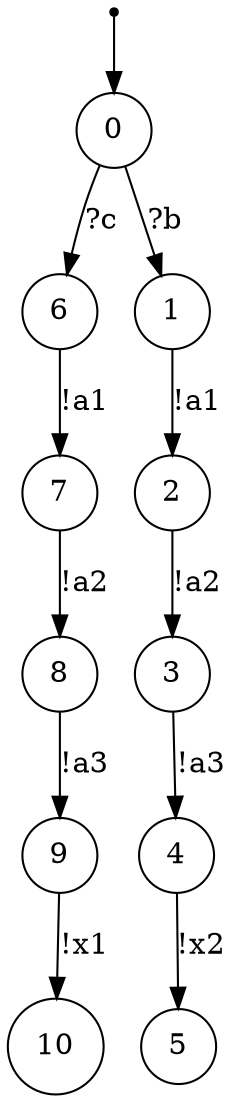 digraph {
 node [shape=point] ENTRY
 node [shape=circle]
 ENTRY -> 0
0 -> 6 [label="?c"]
6 -> 7 [label="!a1"]
7 -> 8 [label="!a2"]
8 -> 9 [label="!a3"]
9 -> 10 [label="!x1"]
0 -> 1 [label="?b"]
1 -> 2 [label="!a1"]
2 -> 3 [label="!a2"]
3 -> 4 [label="!a3"]
4 -> 5 [label="!x2"]
}